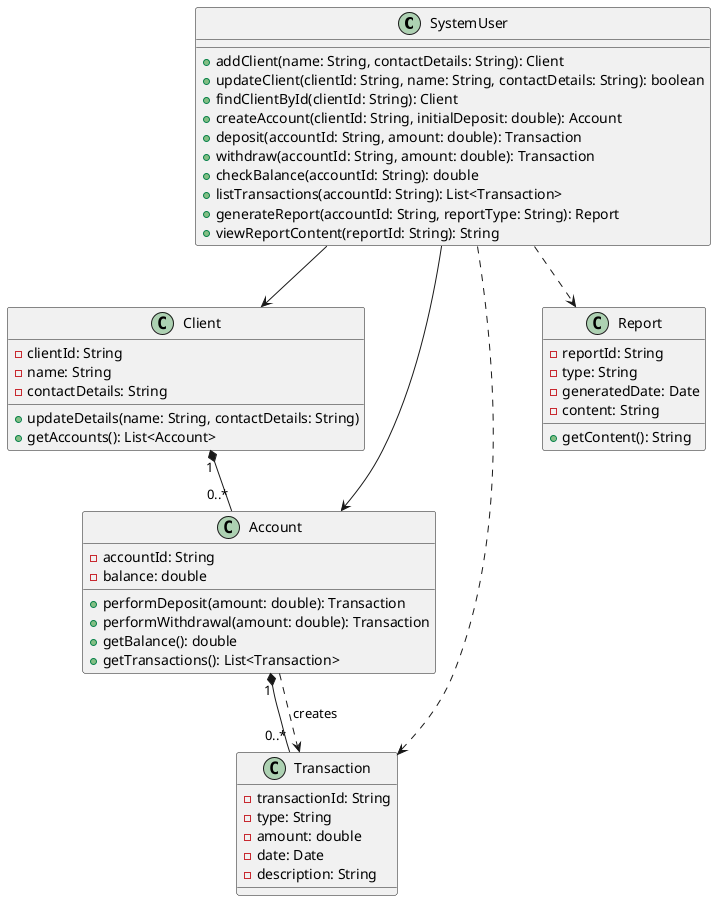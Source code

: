 @startuml

class SystemUser {
  + addClient(name: String, contactDetails: String): Client
  + updateClient(clientId: String, name: String, contactDetails: String): boolean
  + findClientById(clientId: String): Client
  + createAccount(clientId: String, initialDeposit: double): Account
  + deposit(accountId: String, amount: double): Transaction
  + withdraw(accountId: String, amount: double): Transaction
  + checkBalance(accountId: String): double
  + listTransactions(accountId: String): List<Transaction>
  + generateReport(accountId: String, reportType: String): Report
  + viewReportContent(reportId: String): String
}

class Client {
  - clientId: String
  - name: String
  - contactDetails: String
  + updateDetails(name: String, contactDetails: String)
  + getAccounts(): List<Account>
}

class Account {
  - accountId: String
  - balance: double
  + performDeposit(amount: double): Transaction
  + performWithdrawal(amount: double): Transaction
  + getBalance(): double
  + getTransactions(): List<Transaction>
}

class Transaction {
  - transactionId: String
  - type: String
  - amount: double
  - date: Date
  - description: String
}

class Report {
  - reportId: String
  - type: String
  - generatedDate: Date
  - content: String
  + getContent(): String
}

SystemUser --> Client
SystemUser --> Account
SystemUser ..> Transaction
SystemUser ..> Report

Client "1" *-- "0..*" Account
Account "1" *-- "0..*" Transaction

Account ..> Transaction : creates

@enduml